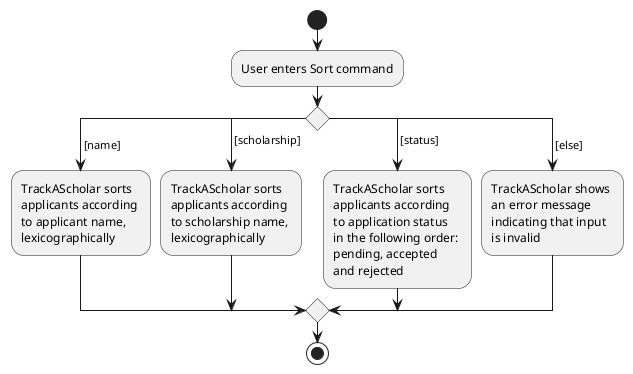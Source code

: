 @startuml
start
:User enters Sort command;


switch ()
case ( [name] )
  :TrackAScholar sorts \napplicants according \nto applicant name, \nlexicographically;
case ( [scholarship] )
  :TrackAScholar sorts \napplicants according \nto scholarship name, \nlexicographically;
case ( [status])
  :TrackAScholar sorts \napplicants according \nto application status \nin the following order: \npending, accepted \nand rejected;
case ( [else] )
  :TrackAScholar shows \nan error message \nindicating that input \nis invalid;

endswitch
stop
@enduml
